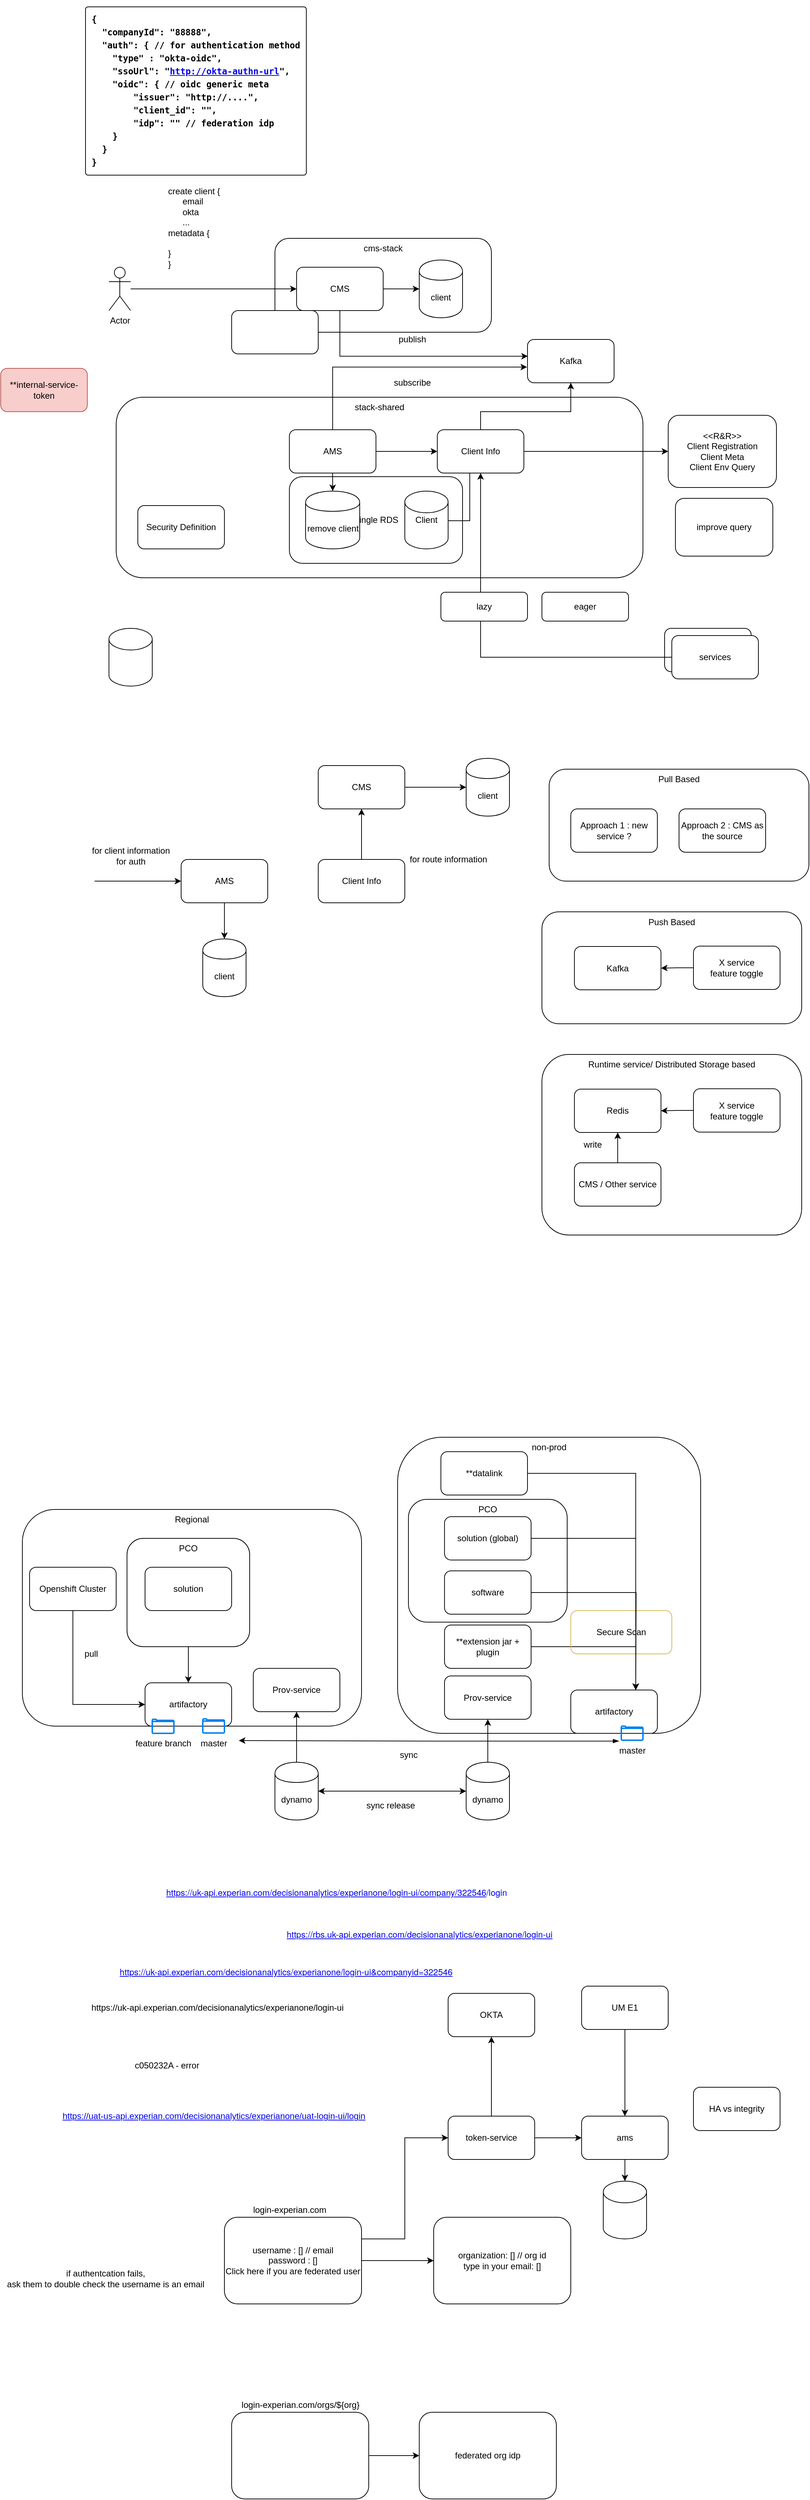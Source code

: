 <mxfile version="13.5.9" type="github">
  <diagram id="QwgGPqd0MF7SwD2WUHnU" name="Page-1">
    <mxGraphModel dx="1426" dy="2491" grid="1" gridSize="10" guides="1" tooltips="1" connect="1" arrows="1" fold="1" page="1" pageScale="1" pageWidth="1200" pageHeight="1600" math="0" shadow="0">
      <root>
        <mxCell id="0" />
        <mxCell id="1" parent="0" />
        <mxCell id="JEOs9_bkAiMNrlxeWsTZ-1" value="stack-shared" style="rounded=1;whiteSpace=wrap;html=1;verticalAlign=top;" parent="1" vertex="1">
          <mxGeometry x="200" y="360" width="730" height="250" as="geometry" />
        </mxCell>
        <mxCell id="iBfgjcEMjKD9Bw08njun-24" value="Single RDS" style="rounded=1;whiteSpace=wrap;html=1;" vertex="1" parent="1">
          <mxGeometry x="440" y="470" width="240" height="120" as="geometry" />
        </mxCell>
        <mxCell id="JEOs9_bkAiMNrlxeWsTZ-37" value="Push Based" style="rounded=1;whiteSpace=wrap;html=1;align=center;verticalAlign=top;" parent="1" vertex="1">
          <mxGeometry x="790" y="1072.5" width="360" height="155" as="geometry" />
        </mxCell>
        <mxCell id="JEOs9_bkAiMNrlxeWsTZ-36" value="Pull Based" style="rounded=1;whiteSpace=wrap;html=1;align=center;verticalAlign=top;" parent="1" vertex="1">
          <mxGeometry x="800" y="875" width="360" height="155" as="geometry" />
        </mxCell>
        <mxCell id="JEOs9_bkAiMNrlxeWsTZ-2" value="cms-stack" style="rounded=1;whiteSpace=wrap;html=1;verticalAlign=top;" parent="1" vertex="1">
          <mxGeometry x="420" y="140" width="300" height="130" as="geometry" />
        </mxCell>
        <mxCell id="JEOs9_bkAiMNrlxeWsTZ-5" style="edgeStyle=orthogonalEdgeStyle;rounded=0;orthogonalLoop=1;jettySize=auto;html=1;exitX=1;exitY=0.5;exitDx=0;exitDy=0;" parent="1" source="JEOs9_bkAiMNrlxeWsTZ-3" target="JEOs9_bkAiMNrlxeWsTZ-4" edge="1">
          <mxGeometry relative="1" as="geometry" />
        </mxCell>
        <mxCell id="JEOs9_bkAiMNrlxeWsTZ-13" style="edgeStyle=orthogonalEdgeStyle;rounded=0;orthogonalLoop=1;jettySize=auto;html=1;exitX=0.5;exitY=1;exitDx=0;exitDy=0;entryX=0.004;entryY=0.387;entryDx=0;entryDy=0;entryPerimeter=0;" parent="1" source="JEOs9_bkAiMNrlxeWsTZ-3" target="JEOs9_bkAiMNrlxeWsTZ-9" edge="1">
          <mxGeometry relative="1" as="geometry" />
        </mxCell>
        <mxCell id="JEOs9_bkAiMNrlxeWsTZ-3" value="CMS" style="rounded=1;whiteSpace=wrap;html=1;" parent="1" vertex="1">
          <mxGeometry x="450" y="180" width="120" height="60" as="geometry" />
        </mxCell>
        <mxCell id="JEOs9_bkAiMNrlxeWsTZ-4" value="client" style="shape=cylinder;whiteSpace=wrap;html=1;boundedLbl=1;backgroundOutline=1;" parent="1" vertex="1">
          <mxGeometry x="620" y="170" width="60" height="80" as="geometry" />
        </mxCell>
        <mxCell id="JEOs9_bkAiMNrlxeWsTZ-7" style="edgeStyle=orthogonalEdgeStyle;rounded=0;orthogonalLoop=1;jettySize=auto;html=1;" parent="1" source="JEOs9_bkAiMNrlxeWsTZ-6" target="JEOs9_bkAiMNrlxeWsTZ-3" edge="1">
          <mxGeometry relative="1" as="geometry" />
        </mxCell>
        <mxCell id="JEOs9_bkAiMNrlxeWsTZ-6" value="Actor" style="shape=umlActor;verticalLabelPosition=bottom;verticalAlign=top;html=1;outlineConnect=0;" parent="1" vertex="1">
          <mxGeometry x="190" y="180" width="30" height="60" as="geometry" />
        </mxCell>
        <mxCell id="2" value="create client {&lt;br&gt;&amp;nbsp; &amp;nbsp; &amp;nbsp; email&lt;br&gt;&amp;nbsp; &amp;nbsp; &amp;nbsp; okta&lt;br&gt;&amp;nbsp; &amp;nbsp; &amp;nbsp; ...&lt;br&gt;metadata {&lt;br&gt;&lt;br&gt;}&lt;br&gt;&lt;div&gt;&lt;span&gt;}&lt;/span&gt;&lt;/div&gt;" style="text;html=1;align=left;verticalAlign=middle;resizable=0;points=[];autosize=1;" parent="1" vertex="1">
          <mxGeometry x="270" y="70" width="90" height="110" as="geometry" />
        </mxCell>
        <mxCell id="JEOs9_bkAiMNrlxeWsTZ-8" value="&lt;pre class=&quot;c-mrkdwn__pre&quot; style=&quot;box-sizing: inherit ; margin-top: 4px ; margin-bottom: 4px ; padding: 8px ; line-height: 1.5 ; overflow-wrap: break-word ; word-break: normal ; border: 1px solid ; border-radius: 4px ; text-align: left&quot;&gt;&lt;b&gt;{&lt;span style=&quot;box-sizing: inherit&quot;&gt;&lt;br style=&quot;box-sizing: inherit&quot;&gt;&lt;/span&gt;  &quot;companyId&quot;: &quot;88888&quot;,&lt;span style=&quot;box-sizing: inherit&quot;&gt;&lt;br style=&quot;box-sizing: inherit&quot;&gt;&lt;/span&gt;  &quot;auth&quot;: { // for authentication method&lt;span style=&quot;box-sizing: inherit&quot;&gt;&lt;br style=&quot;box-sizing: inherit&quot;&gt;&lt;/span&gt;    &quot;type&quot; : &quot;okta-oidc&quot;,&lt;span style=&quot;box-sizing: inherit&quot;&gt;&lt;br style=&quot;box-sizing: inherit&quot;&gt;&lt;/span&gt;    &quot;ssoUrl&quot;: &quot;&lt;a target=&quot;_blank&quot; class=&quot;c-link&quot; href=&quot;http://okta-authn-url/&quot; style=&quot;box-sizing: inherit&quot;&gt;http://okta-authn-url&lt;/a&gt;&quot;,&lt;span style=&quot;box-sizing: inherit&quot;&gt;&lt;br style=&quot;box-sizing: inherit&quot;&gt;&lt;/span&gt;    &quot;oidc&quot;: { // oidc generic meta&lt;span style=&quot;box-sizing: inherit&quot;&gt;&lt;br style=&quot;box-sizing: inherit&quot;&gt;&lt;/span&gt;        &quot;issuer&quot;: &quot;http://....&quot;,&lt;span style=&quot;box-sizing: inherit&quot;&gt;&lt;br style=&quot;box-sizing: inherit&quot;&gt;&lt;/span&gt;        &quot;client_id&quot;: &quot;&quot;,&lt;span style=&quot;box-sizing: inherit&quot;&gt;&lt;br style=&quot;box-sizing: inherit&quot;&gt;&lt;/span&gt;        &quot;idp&quot;: &quot;&quot; // federation idp&lt;span style=&quot;box-sizing: inherit&quot;&gt;&lt;br style=&quot;box-sizing: inherit&quot;&gt;&lt;/span&gt;    }      &lt;span style=&quot;box-sizing: inherit&quot;&gt;&lt;br style=&quot;box-sizing: inherit&quot;&gt;&lt;/span&gt;  }&lt;span style=&quot;box-sizing: inherit&quot;&gt;&lt;br style=&quot;box-sizing: inherit&quot;&gt;&lt;/span&gt;}&lt;/b&gt;&lt;/pre&gt;" style="text;html=1;align=center;verticalAlign=middle;resizable=0;points=[];autosize=1;" parent="1" vertex="1">
          <mxGeometry x="150" y="-190" width="320" height="250" as="geometry" />
        </mxCell>
        <mxCell id="JEOs9_bkAiMNrlxeWsTZ-9" value="Kafka" style="rounded=1;whiteSpace=wrap;html=1;align=center;" parent="1" vertex="1">
          <mxGeometry x="770" y="280" width="120" height="60" as="geometry" />
        </mxCell>
        <mxCell id="JEOs9_bkAiMNrlxeWsTZ-14" style="edgeStyle=orthogonalEdgeStyle;rounded=0;orthogonalLoop=1;jettySize=auto;html=1;exitX=0.5;exitY=0;exitDx=0;exitDy=0;entryX=-0.005;entryY=0.637;entryDx=0;entryDy=0;entryPerimeter=0;" parent="1" source="JEOs9_bkAiMNrlxeWsTZ-10" target="JEOs9_bkAiMNrlxeWsTZ-9" edge="1">
          <mxGeometry relative="1" as="geometry" />
        </mxCell>
        <mxCell id="JEOs9_bkAiMNrlxeWsTZ-17" style="edgeStyle=orthogonalEdgeStyle;rounded=0;orthogonalLoop=1;jettySize=auto;html=1;exitX=0.5;exitY=1;exitDx=0;exitDy=0;entryX=0.5;entryY=0;entryDx=0;entryDy=0;" parent="1" source="JEOs9_bkAiMNrlxeWsTZ-10" target="JEOs9_bkAiMNrlxeWsTZ-12" edge="1">
          <mxGeometry relative="1" as="geometry" />
        </mxCell>
        <mxCell id="iBfgjcEMjKD9Bw08njun-16" style="edgeStyle=orthogonalEdgeStyle;rounded=0;orthogonalLoop=1;jettySize=auto;html=1;exitX=1;exitY=0.5;exitDx=0;exitDy=0;" edge="1" parent="1" source="JEOs9_bkAiMNrlxeWsTZ-10" target="JEOs9_bkAiMNrlxeWsTZ-11">
          <mxGeometry relative="1" as="geometry" />
        </mxCell>
        <mxCell id="JEOs9_bkAiMNrlxeWsTZ-10" value="AMS" style="rounded=1;whiteSpace=wrap;html=1;" parent="1" vertex="1">
          <mxGeometry x="440" y="405" width="120" height="60" as="geometry" />
        </mxCell>
        <mxCell id="iBfgjcEMjKD9Bw08njun-2" style="edgeStyle=orthogonalEdgeStyle;rounded=0;orthogonalLoop=1;jettySize=auto;html=1;entryX=0.5;entryY=1;entryDx=0;entryDy=0;" edge="1" parent="1" source="JEOs9_bkAiMNrlxeWsTZ-11" target="JEOs9_bkAiMNrlxeWsTZ-9">
          <mxGeometry relative="1" as="geometry">
            <Array as="points">
              <mxPoint x="705" y="380" />
              <mxPoint x="830" y="380" />
            </Array>
          </mxGeometry>
        </mxCell>
        <mxCell id="iBfgjcEMjKD9Bw08njun-23" style="edgeStyle=orthogonalEdgeStyle;rounded=0;orthogonalLoop=1;jettySize=auto;html=1;exitX=1;exitY=0.5;exitDx=0;exitDy=0;entryX=-0.017;entryY=0.513;entryDx=0;entryDy=0;entryPerimeter=0;" edge="1" parent="1" source="JEOs9_bkAiMNrlxeWsTZ-11" target="iBfgjcEMjKD9Bw08njun-20">
          <mxGeometry relative="1" as="geometry">
            <Array as="points">
              <mxPoint x="690" y="435" />
              <mxPoint x="690" y="531" />
            </Array>
          </mxGeometry>
        </mxCell>
        <mxCell id="iBfgjcEMjKD9Bw08njun-26" style="edgeStyle=orthogonalEdgeStyle;rounded=0;orthogonalLoop=1;jettySize=auto;html=1;exitX=1;exitY=0.5;exitDx=0;exitDy=0;entryX=0;entryY=0.5;entryDx=0;entryDy=0;" edge="1" parent="1" source="JEOs9_bkAiMNrlxeWsTZ-11" target="iBfgjcEMjKD9Bw08njun-25">
          <mxGeometry relative="1" as="geometry" />
        </mxCell>
        <mxCell id="JEOs9_bkAiMNrlxeWsTZ-11" value="Client Info" style="rounded=1;whiteSpace=wrap;html=1;align=center;" parent="1" vertex="1">
          <mxGeometry x="645" y="405" width="120" height="60" as="geometry" />
        </mxCell>
        <mxCell id="JEOs9_bkAiMNrlxeWsTZ-12" value="remove client" style="shape=cylinder;whiteSpace=wrap;html=1;boundedLbl=1;backgroundOutline=1;" parent="1" vertex="1">
          <mxGeometry x="462.5" y="490" width="75" height="80" as="geometry" />
        </mxCell>
        <mxCell id="JEOs9_bkAiMNrlxeWsTZ-15" value="publish" style="text;html=1;align=center;verticalAlign=middle;resizable=0;points=[];autosize=1;" parent="1" vertex="1">
          <mxGeometry x="585" y="270" width="50" height="20" as="geometry" />
        </mxCell>
        <mxCell id="JEOs9_bkAiMNrlxeWsTZ-16" value="subscribe" style="text;html=1;align=center;verticalAlign=middle;resizable=0;points=[];autosize=1;" parent="1" vertex="1">
          <mxGeometry x="575" y="330" width="70" height="20" as="geometry" />
        </mxCell>
        <mxCell id="JEOs9_bkAiMNrlxeWsTZ-29" style="edgeStyle=orthogonalEdgeStyle;rounded=0;orthogonalLoop=1;jettySize=auto;html=1;entryX=0;entryY=0.5;entryDx=0;entryDy=0;" parent="1" source="JEOs9_bkAiMNrlxeWsTZ-19" target="JEOs9_bkAiMNrlxeWsTZ-28" edge="1">
          <mxGeometry relative="1" as="geometry" />
        </mxCell>
        <mxCell id="JEOs9_bkAiMNrlxeWsTZ-19" value="CMS" style="rounded=1;whiteSpace=wrap;html=1;" parent="1" vertex="1">
          <mxGeometry x="480" y="870" width="120" height="60" as="geometry" />
        </mxCell>
        <mxCell id="JEOs9_bkAiMNrlxeWsTZ-21" style="edgeStyle=orthogonalEdgeStyle;rounded=0;orthogonalLoop=1;jettySize=auto;html=1;entryX=0.5;entryY=1;entryDx=0;entryDy=0;" parent="1" source="JEOs9_bkAiMNrlxeWsTZ-20" target="JEOs9_bkAiMNrlxeWsTZ-19" edge="1">
          <mxGeometry relative="1" as="geometry" />
        </mxCell>
        <mxCell id="JEOs9_bkAiMNrlxeWsTZ-20" value="Client Info" style="rounded=1;whiteSpace=wrap;html=1;align=center;" parent="1" vertex="1">
          <mxGeometry x="480" y="1000" width="120" height="60" as="geometry" />
        </mxCell>
        <mxCell id="JEOs9_bkAiMNrlxeWsTZ-22" value="for route information" style="text;html=1;align=center;verticalAlign=middle;resizable=0;points=[];autosize=1;" parent="1" vertex="1">
          <mxGeometry x="600" y="990" width="120" height="20" as="geometry" />
        </mxCell>
        <mxCell id="JEOs9_bkAiMNrlxeWsTZ-25" style="edgeStyle=orthogonalEdgeStyle;rounded=0;orthogonalLoop=1;jettySize=auto;html=1;exitX=0.5;exitY=1;exitDx=0;exitDy=0;entryX=0.5;entryY=0;entryDx=0;entryDy=0;" parent="1" source="JEOs9_bkAiMNrlxeWsTZ-23" target="JEOs9_bkAiMNrlxeWsTZ-24" edge="1">
          <mxGeometry relative="1" as="geometry" />
        </mxCell>
        <mxCell id="JEOs9_bkAiMNrlxeWsTZ-23" value="AMS" style="rounded=1;whiteSpace=wrap;html=1;" parent="1" vertex="1">
          <mxGeometry x="290" y="1000" width="120" height="60" as="geometry" />
        </mxCell>
        <mxCell id="JEOs9_bkAiMNrlxeWsTZ-24" value="client" style="shape=cylinder;whiteSpace=wrap;html=1;boundedLbl=1;backgroundOutline=1;" parent="1" vertex="1">
          <mxGeometry x="320" y="1110" width="60" height="80" as="geometry" />
        </mxCell>
        <mxCell id="JEOs9_bkAiMNrlxeWsTZ-26" value="" style="endArrow=classic;html=1;entryX=0;entryY=0.5;entryDx=0;entryDy=0;" parent="1" target="JEOs9_bkAiMNrlxeWsTZ-23" edge="1">
          <mxGeometry width="50" height="50" relative="1" as="geometry">
            <mxPoint x="170" y="1030" as="sourcePoint" />
            <mxPoint x="170" y="990" as="targetPoint" />
          </mxGeometry>
        </mxCell>
        <mxCell id="JEOs9_bkAiMNrlxeWsTZ-27" value="for client information&lt;br&gt;for auth" style="text;html=1;align=center;verticalAlign=middle;resizable=0;points=[];autosize=1;" parent="1" vertex="1">
          <mxGeometry x="160" y="980" width="120" height="30" as="geometry" />
        </mxCell>
        <mxCell id="JEOs9_bkAiMNrlxeWsTZ-28" value="client" style="shape=cylinder;whiteSpace=wrap;html=1;boundedLbl=1;backgroundOutline=1;align=center;" parent="1" vertex="1">
          <mxGeometry x="685" y="860" width="60" height="80" as="geometry" />
        </mxCell>
        <mxCell id="JEOs9_bkAiMNrlxeWsTZ-33" value="Approach 1 : new service ?" style="rounded=1;whiteSpace=wrap;html=1;align=center;" parent="1" vertex="1">
          <mxGeometry x="830" y="930" width="120" height="60" as="geometry" />
        </mxCell>
        <mxCell id="JEOs9_bkAiMNrlxeWsTZ-34" value="Approach 2 : CMS as the source" style="rounded=1;whiteSpace=wrap;html=1;align=center;" parent="1" vertex="1">
          <mxGeometry x="980" y="930" width="120" height="60" as="geometry" />
        </mxCell>
        <mxCell id="JEOs9_bkAiMNrlxeWsTZ-39" style="edgeStyle=orthogonalEdgeStyle;rounded=0;orthogonalLoop=1;jettySize=auto;html=1;entryX=1;entryY=0.5;entryDx=0;entryDy=0;" parent="1" source="JEOs9_bkAiMNrlxeWsTZ-35" target="JEOs9_bkAiMNrlxeWsTZ-38" edge="1">
          <mxGeometry relative="1" as="geometry" />
        </mxCell>
        <mxCell id="JEOs9_bkAiMNrlxeWsTZ-35" value="X service&lt;br&gt;feature toggle" style="rounded=1;whiteSpace=wrap;html=1;align=center;" parent="1" vertex="1">
          <mxGeometry x="1000" y="1120" width="120" height="60" as="geometry" />
        </mxCell>
        <mxCell id="JEOs9_bkAiMNrlxeWsTZ-38" value="Kafka" style="rounded=1;whiteSpace=wrap;html=1;align=center;" parent="1" vertex="1">
          <mxGeometry x="835" y="1120.5" width="120" height="60" as="geometry" />
        </mxCell>
        <mxCell id="JEOs9_bkAiMNrlxeWsTZ-40" value="Runtime service/ Distributed Storage based" style="rounded=1;whiteSpace=wrap;html=1;align=center;verticalAlign=top;" parent="1" vertex="1">
          <mxGeometry x="790" y="1270" width="360" height="250" as="geometry" />
        </mxCell>
        <mxCell id="JEOs9_bkAiMNrlxeWsTZ-41" style="edgeStyle=orthogonalEdgeStyle;rounded=0;orthogonalLoop=1;jettySize=auto;html=1;entryX=1;entryY=0.5;entryDx=0;entryDy=0;" parent="1" source="JEOs9_bkAiMNrlxeWsTZ-42" target="JEOs9_bkAiMNrlxeWsTZ-43" edge="1">
          <mxGeometry relative="1" as="geometry" />
        </mxCell>
        <mxCell id="JEOs9_bkAiMNrlxeWsTZ-42" value="X service&lt;br&gt;feature toggle" style="rounded=1;whiteSpace=wrap;html=1;align=center;" parent="1" vertex="1">
          <mxGeometry x="1000" y="1317.5" width="120" height="60" as="geometry" />
        </mxCell>
        <mxCell id="JEOs9_bkAiMNrlxeWsTZ-43" value="Redis" style="rounded=1;whiteSpace=wrap;html=1;align=center;" parent="1" vertex="1">
          <mxGeometry x="835" y="1318" width="120" height="60" as="geometry" />
        </mxCell>
        <mxCell id="JEOs9_bkAiMNrlxeWsTZ-45" style="edgeStyle=orthogonalEdgeStyle;rounded=0;orthogonalLoop=1;jettySize=auto;html=1;exitX=0.5;exitY=0;exitDx=0;exitDy=0;entryX=0.5;entryY=1;entryDx=0;entryDy=0;" parent="1" source="JEOs9_bkAiMNrlxeWsTZ-44" target="JEOs9_bkAiMNrlxeWsTZ-43" edge="1">
          <mxGeometry relative="1" as="geometry" />
        </mxCell>
        <mxCell id="JEOs9_bkAiMNrlxeWsTZ-44" value="CMS / Other service" style="rounded=1;whiteSpace=wrap;html=1;align=center;" parent="1" vertex="1">
          <mxGeometry x="835" y="1420" width="120" height="60" as="geometry" />
        </mxCell>
        <mxCell id="JEOs9_bkAiMNrlxeWsTZ-46" value="write" style="text;html=1;align=center;verticalAlign=middle;resizable=0;points=[];autosize=1;" parent="1" vertex="1">
          <mxGeometry x="840" y="1385" width="40" height="20" as="geometry" />
        </mxCell>
        <mxCell id="JEOs9_bkAiMNrlxeWsTZ-47" value="Regional" style="rounded=1;whiteSpace=wrap;html=1;align=center;verticalAlign=top;" parent="1" vertex="1">
          <mxGeometry x="70" y="1900" width="470" height="300" as="geometry" />
        </mxCell>
        <mxCell id="JEOs9_bkAiMNrlxeWsTZ-48" value="non-prod" style="rounded=1;whiteSpace=wrap;html=1;align=center;verticalAlign=top;" parent="1" vertex="1">
          <mxGeometry x="590" y="1800" width="420" height="410" as="geometry" />
        </mxCell>
        <mxCell id="JEOs9_bkAiMNrlxeWsTZ-49" value="solution" style="rounded=1;whiteSpace=wrap;html=1;align=center;" parent="1" vertex="1">
          <mxGeometry x="240" y="1980" width="120" height="60" as="geometry" />
        </mxCell>
        <mxCell id="JEOs9_bkAiMNrlxeWsTZ-50" value="artifactory&lt;br&gt;" style="rounded=1;whiteSpace=wrap;html=1;align=center;" parent="1" vertex="1">
          <mxGeometry x="240" y="2140" width="120" height="60" as="geometry" />
        </mxCell>
        <mxCell id="JEOs9_bkAiMNrlxeWsTZ-51" value="artifactory" style="rounded=1;whiteSpace=wrap;html=1;align=center;" parent="1" vertex="1">
          <mxGeometry x="830" y="2150" width="120" height="60" as="geometry" />
        </mxCell>
        <mxCell id="JEOs9_bkAiMNrlxeWsTZ-55" style="edgeStyle=orthogonalEdgeStyle;rounded=0;orthogonalLoop=1;jettySize=auto;html=1;entryX=0.75;entryY=0;entryDx=0;entryDy=0;" parent="1" source="JEOs9_bkAiMNrlxeWsTZ-52" target="JEOs9_bkAiMNrlxeWsTZ-51" edge="1">
          <mxGeometry relative="1" as="geometry">
            <Array as="points">
              <mxPoint x="920" y="1940" />
            </Array>
          </mxGeometry>
        </mxCell>
        <mxCell id="JEOs9_bkAiMNrlxeWsTZ-52" value="solution (global)" style="rounded=1;whiteSpace=wrap;html=1;align=center;" parent="1" vertex="1">
          <mxGeometry x="655" y="1910" width="120" height="60" as="geometry" />
        </mxCell>
        <mxCell id="JEOs9_bkAiMNrlxeWsTZ-54" style="edgeStyle=orthogonalEdgeStyle;rounded=0;orthogonalLoop=1;jettySize=auto;html=1;exitX=1;exitY=0.5;exitDx=0;exitDy=0;entryX=0.75;entryY=0;entryDx=0;entryDy=0;" parent="1" source="JEOs9_bkAiMNrlxeWsTZ-53" target="JEOs9_bkAiMNrlxeWsTZ-51" edge="1">
          <mxGeometry relative="1" as="geometry" />
        </mxCell>
        <mxCell id="JEOs9_bkAiMNrlxeWsTZ-53" value="**extension jar + plugin" style="rounded=1;whiteSpace=wrap;html=1;align=center;" parent="1" vertex="1">
          <mxGeometry x="655" y="2060" width="120" height="60" as="geometry" />
        </mxCell>
        <mxCell id="JEOs9_bkAiMNrlxeWsTZ-56" value="Secure Scan" style="rounded=1;whiteSpace=wrap;html=1;align=center;strokeColor=#d6b656;fillColor=none;" parent="1" vertex="1">
          <mxGeometry x="830" y="2040" width="140" height="60" as="geometry" />
        </mxCell>
        <mxCell id="JEOs9_bkAiMNrlxeWsTZ-60" style="edgeStyle=orthogonalEdgeStyle;rounded=0;orthogonalLoop=1;jettySize=auto;html=1;endArrow=classic;endFill=1;startArrow=blockThin;startFill=1;exitX=-0.104;exitY=1.061;exitDx=0;exitDy=0;exitPerimeter=0;" parent="1" source="JEOs9_bkAiMNrlxeWsTZ-75" edge="1">
          <mxGeometry relative="1" as="geometry">
            <mxPoint x="880" y="2220" as="sourcePoint" />
            <mxPoint x="370" y="2220" as="targetPoint" />
            <Array as="points">
              <mxPoint x="635" y="2220" />
            </Array>
          </mxGeometry>
        </mxCell>
        <mxCell id="JEOs9_bkAiMNrlxeWsTZ-62" style="edgeStyle=orthogonalEdgeStyle;rounded=0;orthogonalLoop=1;jettySize=auto;html=1;exitX=0.5;exitY=1;exitDx=0;exitDy=0;entryX=0.5;entryY=0;entryDx=0;entryDy=0;" parent="1" source="JEOs9_bkAiMNrlxeWsTZ-61" target="JEOs9_bkAiMNrlxeWsTZ-50" edge="1">
          <mxGeometry relative="1" as="geometry" />
        </mxCell>
        <mxCell id="JEOs9_bkAiMNrlxeWsTZ-61" value="PCO" style="rounded=1;whiteSpace=wrap;html=1;fillColor=none;align=center;verticalAlign=top;" parent="1" vertex="1">
          <mxGeometry x="215" y="1940" width="170" height="150" as="geometry" />
        </mxCell>
        <mxCell id="JEOs9_bkAiMNrlxeWsTZ-65" style="edgeStyle=orthogonalEdgeStyle;rounded=0;orthogonalLoop=1;jettySize=auto;html=1;exitX=0.5;exitY=1;exitDx=0;exitDy=0;entryX=0;entryY=0.5;entryDx=0;entryDy=0;startArrow=none;startFill=0;endArrow=classic;endFill=1;" parent="1" source="JEOs9_bkAiMNrlxeWsTZ-64" target="JEOs9_bkAiMNrlxeWsTZ-50" edge="1">
          <mxGeometry relative="1" as="geometry" />
        </mxCell>
        <mxCell id="JEOs9_bkAiMNrlxeWsTZ-64" value="Openshift Cluster" style="rounded=1;whiteSpace=wrap;html=1;fillColor=none;align=center;" parent="1" vertex="1">
          <mxGeometry x="80" y="1980" width="120" height="60" as="geometry" />
        </mxCell>
        <mxCell id="JEOs9_bkAiMNrlxeWsTZ-67" style="edgeStyle=orthogonalEdgeStyle;rounded=0;orthogonalLoop=1;jettySize=auto;html=1;exitX=1;exitY=0.5;exitDx=0;exitDy=0;entryX=0.75;entryY=0;entryDx=0;entryDy=0;startArrow=none;startFill=0;endArrow=classic;endFill=1;" parent="1" source="JEOs9_bkAiMNrlxeWsTZ-66" target="JEOs9_bkAiMNrlxeWsTZ-51" edge="1">
          <mxGeometry relative="1" as="geometry" />
        </mxCell>
        <mxCell id="JEOs9_bkAiMNrlxeWsTZ-66" value="**datalink" style="rounded=1;whiteSpace=wrap;html=1;align=center;" parent="1" vertex="1">
          <mxGeometry x="650" y="1820" width="120" height="60" as="geometry" />
        </mxCell>
        <mxCell id="JEOs9_bkAiMNrlxeWsTZ-68" value="PCO" style="rounded=1;whiteSpace=wrap;html=1;fillColor=none;align=center;verticalAlign=top;" parent="1" vertex="1">
          <mxGeometry x="605" y="1886" width="220" height="170" as="geometry" />
        </mxCell>
        <mxCell id="JEOs9_bkAiMNrlxeWsTZ-69" value="Prov-service" style="rounded=1;whiteSpace=wrap;html=1;fillColor=none;align=center;" parent="1" vertex="1">
          <mxGeometry x="655" y="2130.5" width="120" height="60" as="geometry" />
        </mxCell>
        <mxCell id="JEOs9_bkAiMNrlxeWsTZ-70" value="Prov-service" style="rounded=1;whiteSpace=wrap;html=1;fillColor=none;align=center;" parent="1" vertex="1">
          <mxGeometry x="390" y="2120" width="120" height="60" as="geometry" />
        </mxCell>
        <mxCell id="JEOs9_bkAiMNrlxeWsTZ-79" style="edgeStyle=orthogonalEdgeStyle;rounded=0;orthogonalLoop=1;jettySize=auto;html=1;exitX=0.5;exitY=0;exitDx=0;exitDy=0;startArrow=none;startFill=0;endArrow=classic;endFill=1;" parent="1" source="JEOs9_bkAiMNrlxeWsTZ-71" target="JEOs9_bkAiMNrlxeWsTZ-69" edge="1">
          <mxGeometry relative="1" as="geometry" />
        </mxCell>
        <mxCell id="JEOs9_bkAiMNrlxeWsTZ-71" value="dynamo" style="shape=cylinder;whiteSpace=wrap;html=1;boundedLbl=1;backgroundOutline=1;fillColor=none;align=center;" parent="1" vertex="1">
          <mxGeometry x="685" y="2250" width="60" height="80" as="geometry" />
        </mxCell>
        <mxCell id="JEOs9_bkAiMNrlxeWsTZ-78" style="edgeStyle=orthogonalEdgeStyle;rounded=0;orthogonalLoop=1;jettySize=auto;html=1;entryX=0.5;entryY=1;entryDx=0;entryDy=0;startArrow=none;startFill=0;endArrow=classic;endFill=1;" parent="1" source="JEOs9_bkAiMNrlxeWsTZ-72" target="JEOs9_bkAiMNrlxeWsTZ-70" edge="1">
          <mxGeometry relative="1" as="geometry" />
        </mxCell>
        <mxCell id="JEOs9_bkAiMNrlxeWsTZ-81" style="edgeStyle=orthogonalEdgeStyle;rounded=0;orthogonalLoop=1;jettySize=auto;html=1;exitX=1;exitY=0.5;exitDx=0;exitDy=0;startArrow=classic;startFill=1;endArrow=classic;endFill=1;" parent="1" source="JEOs9_bkAiMNrlxeWsTZ-72" target="JEOs9_bkAiMNrlxeWsTZ-71" edge="1">
          <mxGeometry relative="1" as="geometry" />
        </mxCell>
        <mxCell id="JEOs9_bkAiMNrlxeWsTZ-72" value="dynamo" style="shape=cylinder;whiteSpace=wrap;html=1;boundedLbl=1;backgroundOutline=1;fillColor=none;align=center;" parent="1" vertex="1">
          <mxGeometry x="420" y="2250" width="60" height="80" as="geometry" />
        </mxCell>
        <mxCell id="JEOs9_bkAiMNrlxeWsTZ-73" value="feature branch" style="html=1;verticalLabelPosition=bottom;align=center;labelBackgroundColor=#ffffff;verticalAlign=top;strokeWidth=2;strokeColor=#0080F0;shadow=0;dashed=0;shape=mxgraph.ios7.icons.folder;fillColor=none;" parent="1" vertex="1">
          <mxGeometry x="250" y="2190.5" width="30" height="19.5" as="geometry" />
        </mxCell>
        <mxCell id="JEOs9_bkAiMNrlxeWsTZ-74" value="master" style="html=1;verticalLabelPosition=bottom;align=center;labelBackgroundColor=#ffffff;verticalAlign=top;strokeWidth=2;strokeColor=#0080F0;shadow=0;dashed=0;shape=mxgraph.ios7.icons.folder;fillColor=none;" parent="1" vertex="1">
          <mxGeometry x="320" y="2190" width="30" height="19.5" as="geometry" />
        </mxCell>
        <mxCell id="JEOs9_bkAiMNrlxeWsTZ-75" value="master" style="html=1;verticalLabelPosition=bottom;align=center;labelBackgroundColor=#ffffff;verticalAlign=top;strokeWidth=2;strokeColor=#0080F0;shadow=0;dashed=0;shape=mxgraph.ios7.icons.folder;fillColor=none;" parent="1" vertex="1">
          <mxGeometry x="900" y="2200" width="30" height="19.5" as="geometry" />
        </mxCell>
        <mxCell id="JEOs9_bkAiMNrlxeWsTZ-77" value="sync" style="text;html=1;align=center;verticalAlign=middle;resizable=0;points=[];autosize=1;" parent="1" vertex="1">
          <mxGeometry x="585" y="2230" width="40" height="20" as="geometry" />
        </mxCell>
        <mxCell id="JEOs9_bkAiMNrlxeWsTZ-82" value="sync release" style="text;html=1;align=center;verticalAlign=middle;resizable=0;points=[];autosize=1;" parent="1" vertex="1">
          <mxGeometry x="540" y="2300" width="80" height="20" as="geometry" />
        </mxCell>
        <mxCell id="JEOs9_bkAiMNrlxeWsTZ-84" style="edgeStyle=orthogonalEdgeStyle;rounded=0;orthogonalLoop=1;jettySize=auto;html=1;startArrow=none;startFill=0;endArrow=classic;endFill=1;" parent="1" source="JEOs9_bkAiMNrlxeWsTZ-83" edge="1">
          <mxGeometry relative="1" as="geometry">
            <mxPoint x="920" y="2150" as="targetPoint" />
          </mxGeometry>
        </mxCell>
        <mxCell id="JEOs9_bkAiMNrlxeWsTZ-83" value="software" style="rounded=1;whiteSpace=wrap;html=1;align=center;" parent="1" vertex="1">
          <mxGeometry x="655" y="1985" width="120" height="60" as="geometry" />
        </mxCell>
        <mxCell id="JEOs9_bkAiMNrlxeWsTZ-85" value="pull" style="text;html=1;align=center;verticalAlign=middle;resizable=0;points=[];autosize=1;" parent="1" vertex="1">
          <mxGeometry x="150" y="2090" width="30" height="20" as="geometry" />
        </mxCell>
        <mxCell id="LsJtfvV57LAt03KDkKnf-4" value="login-experian.com" style="text;html=1;align=center;verticalAlign=middle;resizable=0;points=[];autosize=1;" parent="1" vertex="1">
          <mxGeometry x="380" y="2860" width="120" height="20" as="geometry" />
        </mxCell>
        <mxCell id="LsJtfvV57LAt03KDkKnf-7" style="edgeStyle=orthogonalEdgeStyle;rounded=0;orthogonalLoop=1;jettySize=auto;html=1;" parent="1" source="LsJtfvV57LAt03KDkKnf-5" target="LsJtfvV57LAt03KDkKnf-6" edge="1">
          <mxGeometry relative="1" as="geometry" />
        </mxCell>
        <mxCell id="iBfgjcEMjKD9Bw08njun-31" style="edgeStyle=orthogonalEdgeStyle;rounded=0;orthogonalLoop=1;jettySize=auto;html=1;exitX=1;exitY=0.25;exitDx=0;exitDy=0;entryX=0;entryY=0.5;entryDx=0;entryDy=0;" edge="1" parent="1" source="LsJtfvV57LAt03KDkKnf-5" target="iBfgjcEMjKD9Bw08njun-28">
          <mxGeometry relative="1" as="geometry" />
        </mxCell>
        <mxCell id="LsJtfvV57LAt03KDkKnf-5" value="username : [] // email&lt;br&gt;password : []&lt;br&gt;Click here if you are federated user" style="rounded=1;whiteSpace=wrap;html=1;" parent="1" vertex="1">
          <mxGeometry x="350" y="2880" width="190" height="120" as="geometry" />
        </mxCell>
        <mxCell id="LsJtfvV57LAt03KDkKnf-6" value="organization: [] // org id&lt;br&gt;type in your email: []" style="rounded=1;whiteSpace=wrap;html=1;" parent="1" vertex="1">
          <mxGeometry x="640" y="2880" width="190" height="120" as="geometry" />
        </mxCell>
        <mxCell id="LsJtfvV57LAt03KDkKnf-10" value="login-experian.com/orgs/${org}" style="text;html=1;align=center;verticalAlign=middle;resizable=0;points=[];autosize=1;" parent="1" vertex="1">
          <mxGeometry x="365" y="3130" width="180" height="20" as="geometry" />
        </mxCell>
        <mxCell id="LsJtfvV57LAt03KDkKnf-13" style="edgeStyle=orthogonalEdgeStyle;rounded=0;orthogonalLoop=1;jettySize=auto;html=1;entryX=0;entryY=0.5;entryDx=0;entryDy=0;" parent="1" source="LsJtfvV57LAt03KDkKnf-11" target="LsJtfvV57LAt03KDkKnf-12" edge="1">
          <mxGeometry relative="1" as="geometry" />
        </mxCell>
        <mxCell id="LsJtfvV57LAt03KDkKnf-11" value="" style="rounded=1;whiteSpace=wrap;html=1;" parent="1" vertex="1">
          <mxGeometry x="360" y="3150" width="190" height="120" as="geometry" />
        </mxCell>
        <mxCell id="LsJtfvV57LAt03KDkKnf-12" value="federated org idp" style="rounded=1;whiteSpace=wrap;html=1;" parent="1" vertex="1">
          <mxGeometry x="620" y="3150" width="190" height="120" as="geometry" />
        </mxCell>
        <mxCell id="iBfgjcEMjKD9Bw08njun-3" value="microservice" style="rounded=1;whiteSpace=wrap;html=1;" vertex="1" parent="1">
          <mxGeometry x="960" y="680" width="120" height="60" as="geometry" />
        </mxCell>
        <mxCell id="iBfgjcEMjKD9Bw08njun-5" style="edgeStyle=orthogonalEdgeStyle;rounded=0;orthogonalLoop=1;jettySize=auto;html=1;entryX=0.5;entryY=1;entryDx=0;entryDy=0;" edge="1" parent="1" source="iBfgjcEMjKD9Bw08njun-4" target="JEOs9_bkAiMNrlxeWsTZ-11">
          <mxGeometry relative="1" as="geometry" />
        </mxCell>
        <mxCell id="iBfgjcEMjKD9Bw08njun-4" value="services" style="rounded=1;whiteSpace=wrap;html=1;" vertex="1" parent="1">
          <mxGeometry x="970" y="690" width="120" height="60" as="geometry" />
        </mxCell>
        <mxCell id="iBfgjcEMjKD9Bw08njun-8" value="lazy" style="rounded=1;whiteSpace=wrap;html=1;" vertex="1" parent="1">
          <mxGeometry x="650" y="630" width="120" height="40" as="geometry" />
        </mxCell>
        <mxCell id="iBfgjcEMjKD9Bw08njun-9" value="eager" style="rounded=1;whiteSpace=wrap;html=1;" vertex="1" parent="1">
          <mxGeometry x="790" y="630" width="120" height="40" as="geometry" />
        </mxCell>
        <mxCell id="iBfgjcEMjKD9Bw08njun-10" value="" style="rounded=1;whiteSpace=wrap;html=1;" vertex="1" parent="1">
          <mxGeometry x="360" y="240" width="120" height="60" as="geometry" />
        </mxCell>
        <mxCell id="iBfgjcEMjKD9Bw08njun-17" value="Security Definition" style="rounded=1;whiteSpace=wrap;html=1;" vertex="1" parent="1">
          <mxGeometry x="230" y="510" width="120" height="60" as="geometry" />
        </mxCell>
        <mxCell id="iBfgjcEMjKD9Bw08njun-20" value="Client" style="shape=cylinder2;whiteSpace=wrap;html=1;boundedLbl=1;backgroundOutline=1;size=15;" vertex="1" parent="1">
          <mxGeometry x="600" y="490" width="60" height="80" as="geometry" />
        </mxCell>
        <mxCell id="iBfgjcEMjKD9Bw08njun-21" value="" style="shape=cylinder2;whiteSpace=wrap;html=1;boundedLbl=1;backgroundOutline=1;size=15;" vertex="1" parent="1">
          <mxGeometry x="190" y="680" width="60" height="80" as="geometry" />
        </mxCell>
        <mxCell id="iBfgjcEMjKD9Bw08njun-25" value="&amp;lt;&amp;lt;R&amp;amp;R&amp;gt;&amp;gt;&lt;br&gt;Client Registration&lt;br&gt;Client Meta&lt;br&gt;Client Env Query" style="rounded=1;whiteSpace=wrap;html=1;" vertex="1" parent="1">
          <mxGeometry x="965" y="385" width="150" height="100" as="geometry" />
        </mxCell>
        <mxCell id="iBfgjcEMjKD9Bw08njun-27" value="improve query&lt;br&gt;" style="rounded=1;whiteSpace=wrap;html=1;" vertex="1" parent="1">
          <mxGeometry x="975" y="500" width="135" height="80" as="geometry" />
        </mxCell>
        <mxCell id="iBfgjcEMjKD9Bw08njun-30" style="edgeStyle=orthogonalEdgeStyle;rounded=0;orthogonalLoop=1;jettySize=auto;html=1;exitX=1;exitY=0.5;exitDx=0;exitDy=0;entryX=0;entryY=0.5;entryDx=0;entryDy=0;" edge="1" parent="1" source="iBfgjcEMjKD9Bw08njun-28" target="iBfgjcEMjKD9Bw08njun-29">
          <mxGeometry relative="1" as="geometry" />
        </mxCell>
        <mxCell id="iBfgjcEMjKD9Bw08njun-35" style="edgeStyle=orthogonalEdgeStyle;rounded=0;orthogonalLoop=1;jettySize=auto;html=1;entryX=0.5;entryY=1;entryDx=0;entryDy=0;" edge="1" parent="1" source="iBfgjcEMjKD9Bw08njun-28" target="iBfgjcEMjKD9Bw08njun-34">
          <mxGeometry relative="1" as="geometry" />
        </mxCell>
        <mxCell id="iBfgjcEMjKD9Bw08njun-28" value="token-service" style="rounded=1;whiteSpace=wrap;html=1;" vertex="1" parent="1">
          <mxGeometry x="660" y="2740" width="120" height="60" as="geometry" />
        </mxCell>
        <mxCell id="iBfgjcEMjKD9Bw08njun-37" style="edgeStyle=orthogonalEdgeStyle;rounded=0;orthogonalLoop=1;jettySize=auto;html=1;exitX=0.5;exitY=1;exitDx=0;exitDy=0;" edge="1" parent="1" source="iBfgjcEMjKD9Bw08njun-29" target="iBfgjcEMjKD9Bw08njun-36">
          <mxGeometry relative="1" as="geometry" />
        </mxCell>
        <mxCell id="iBfgjcEMjKD9Bw08njun-29" value="ams" style="rounded=1;whiteSpace=wrap;html=1;" vertex="1" parent="1">
          <mxGeometry x="845" y="2740" width="120" height="60" as="geometry" />
        </mxCell>
        <mxCell id="iBfgjcEMjKD9Bw08njun-33" value="**internal-service-token" style="rounded=1;whiteSpace=wrap;html=1;fillColor=#f8cecc;strokeColor=#b85450;" vertex="1" parent="1">
          <mxGeometry x="40" y="320" width="120" height="60" as="geometry" />
        </mxCell>
        <mxCell id="iBfgjcEMjKD9Bw08njun-34" value="OKTA" style="rounded=1;whiteSpace=wrap;html=1;" vertex="1" parent="1">
          <mxGeometry x="660" y="2570" width="120" height="60" as="geometry" />
        </mxCell>
        <mxCell id="iBfgjcEMjKD9Bw08njun-36" value="" style="shape=cylinder2;whiteSpace=wrap;html=1;boundedLbl=1;backgroundOutline=1;size=15;" vertex="1" parent="1">
          <mxGeometry x="875" y="2830" width="60" height="80" as="geometry" />
        </mxCell>
        <mxCell id="iBfgjcEMjKD9Bw08njun-39" style="edgeStyle=orthogonalEdgeStyle;rounded=0;orthogonalLoop=1;jettySize=auto;html=1;entryX=0.5;entryY=0;entryDx=0;entryDy=0;" edge="1" parent="1" source="iBfgjcEMjKD9Bw08njun-38" target="iBfgjcEMjKD9Bw08njun-29">
          <mxGeometry relative="1" as="geometry" />
        </mxCell>
        <mxCell id="iBfgjcEMjKD9Bw08njun-38" value="UM E1" style="rounded=1;whiteSpace=wrap;html=1;" vertex="1" parent="1">
          <mxGeometry x="845" y="2560" width="120" height="60" as="geometry" />
        </mxCell>
        <mxCell id="iBfgjcEMjKD9Bw08njun-40" value="HA vs integrity" style="rounded=1;whiteSpace=wrap;html=1;" vertex="1" parent="1">
          <mxGeometry x="1000" y="2700" width="120" height="60" as="geometry" />
        </mxCell>
        <mxCell id="iBfgjcEMjKD9Bw08njun-41" value="c050232A - error" style="text;html=1;align=center;verticalAlign=middle;resizable=0;points=[];autosize=1;" vertex="1" parent="1">
          <mxGeometry x="220" y="2660" width="100" height="20" as="geometry" />
        </mxCell>
        <mxCell id="iBfgjcEMjKD9Bw08njun-42" value="&lt;a href=&quot;https://uat-us-api.experian.com/decisionanalytics/experianone/uat-login-ui/login&quot;&gt;https://uat-us-api.experian.com/decisionanalytics/experianone/uat-login-ui/login&lt;/a&gt;" style="text;html=1;align=center;verticalAlign=middle;resizable=0;points=[];autosize=1;" vertex="1" parent="1">
          <mxGeometry x="115" y="2730" width="440" height="20" as="geometry" />
        </mxCell>
        <mxCell id="iBfgjcEMjKD9Bw08njun-44" value="https://uk-api.experian.com/decisionanalytics/experianone/login-ui" style="text;html=1;align=center;verticalAlign=middle;resizable=0;points=[];autosize=1;" vertex="1" parent="1">
          <mxGeometry x="155" y="2580" width="370" height="20" as="geometry" />
        </mxCell>
        <mxCell id="iBfgjcEMjKD9Bw08njun-45" value="&lt;p class=&quot;p1&quot; style=&quot;margin: 0px 0px 12px ; font-stretch: normal ; line-height: normal ; font-family: &amp;#34;helvetica neue&amp;#34; ; color: rgb(0 , 0 , 255) ; background-color: rgba(237 , 237 , 237 , 0)&quot;&gt;&lt;a href=&quot;https://uk-api.experian.com/decisionanalytics/experianone/login-ui&amp;amp;companyid=322546&quot;&gt;https://uk-api.experian.com/decisionanalytics/experianone/login-ui&amp;amp;companyid=322546&lt;/a&gt;&lt;/p&gt;" style="text;html=1;align=center;verticalAlign=middle;resizable=0;points=[];autosize=1;" vertex="1" parent="1">
          <mxGeometry x="190" y="2530" width="490" height="30" as="geometry" />
        </mxCell>
        <mxCell id="iBfgjcEMjKD9Bw08njun-46" value="&lt;p class=&quot;p1&quot; style=&quot;margin: 0px 0px 6px ; font-stretch: normal ; line-height: normal ; font-family: &amp;#34;helvetica neue&amp;#34; ; color: rgb(0 , 0 , 255) ; background-color: rgba(237 , 237 , 237 , 0)&quot;&gt;&lt;a href=&quot;https://rbs.uk-api.experian.com/decisionanalytics/experianone/login-ui&quot;&gt;https://rbs.uk-api.experian.com/decisionanalytics/experianone/login-ui&lt;/a&gt;&lt;/p&gt;" style="text;html=1;align=center;verticalAlign=middle;resizable=0;points=[];autosize=1;" vertex="1" parent="1">
          <mxGeometry x="425" y="2475" width="390" height="30" as="geometry" />
        </mxCell>
        <mxCell id="iBfgjcEMjKD9Bw08njun-47" value="&lt;p class=&quot;p1&quot; style=&quot;margin: 0px 0px 12px ; font-stretch: normal ; line-height: normal ; font-family: &amp;#34;helvetica neue&amp;#34; ; color: rgb(0 , 0 , 255) ; background-color: rgba(237 , 237 , 237 , 0)&quot;&gt;&lt;a href=&quot;https://uk-api.experian.com/decisionanalytics/experianone/login-ui&amp;amp;companyid=322546&quot;&gt;https://uk-api.experian.com/decisionanalytics/experianone/login-ui/company/322546&lt;/a&gt;/login&lt;/p&gt;" style="text;html=1;align=center;verticalAlign=middle;resizable=0;points=[];autosize=1;" vertex="1" parent="1">
          <mxGeometry x="255" y="2420" width="500" height="30" as="geometry" />
        </mxCell>
        <mxCell id="iBfgjcEMjKD9Bw08njun-48" value="if authentcation fails,&lt;br&gt;ask them to double check the username is an email" style="text;html=1;align=center;verticalAlign=middle;resizable=0;points=[];autosize=1;" vertex="1" parent="1">
          <mxGeometry x="40" y="2950" width="290" height="30" as="geometry" />
        </mxCell>
      </root>
    </mxGraphModel>
  </diagram>
</mxfile>
